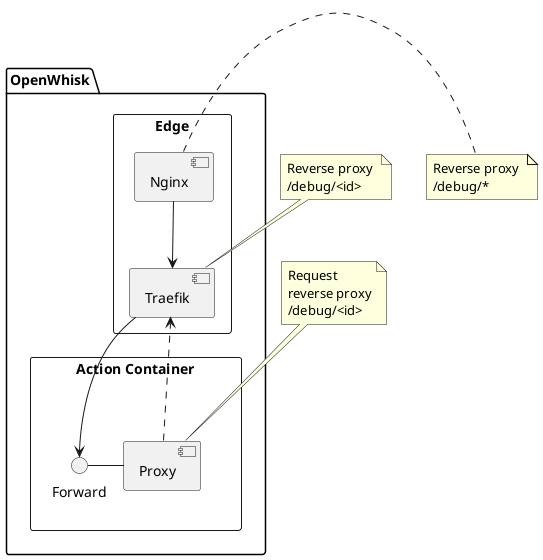 @startuml

skinparam folder {
    borderColor #ffffff
    fontColor #ffffff
    shadowing false
}

package "OpenWhisk" {
    rectangle Edge {
        [Nginx]
        [Traefik]
        [Nginx] --> [Traefik]
    }
    rectangle "Action Container" {
        folder inner {
          Forward -left- [Proxy]
        }
    }
    [Traefik] --> Forward
    [Proxy] ..> [Traefik] 
}

note right of [Nginx]
 Reverse proxy 
 /debug/*
end note

note top of [Traefik]
 Reverse proxy 
 /debug/<id>
end note

note top of [Proxy]
 Request 
 reverse proxy
 /debug/<id>
end note


@enduml